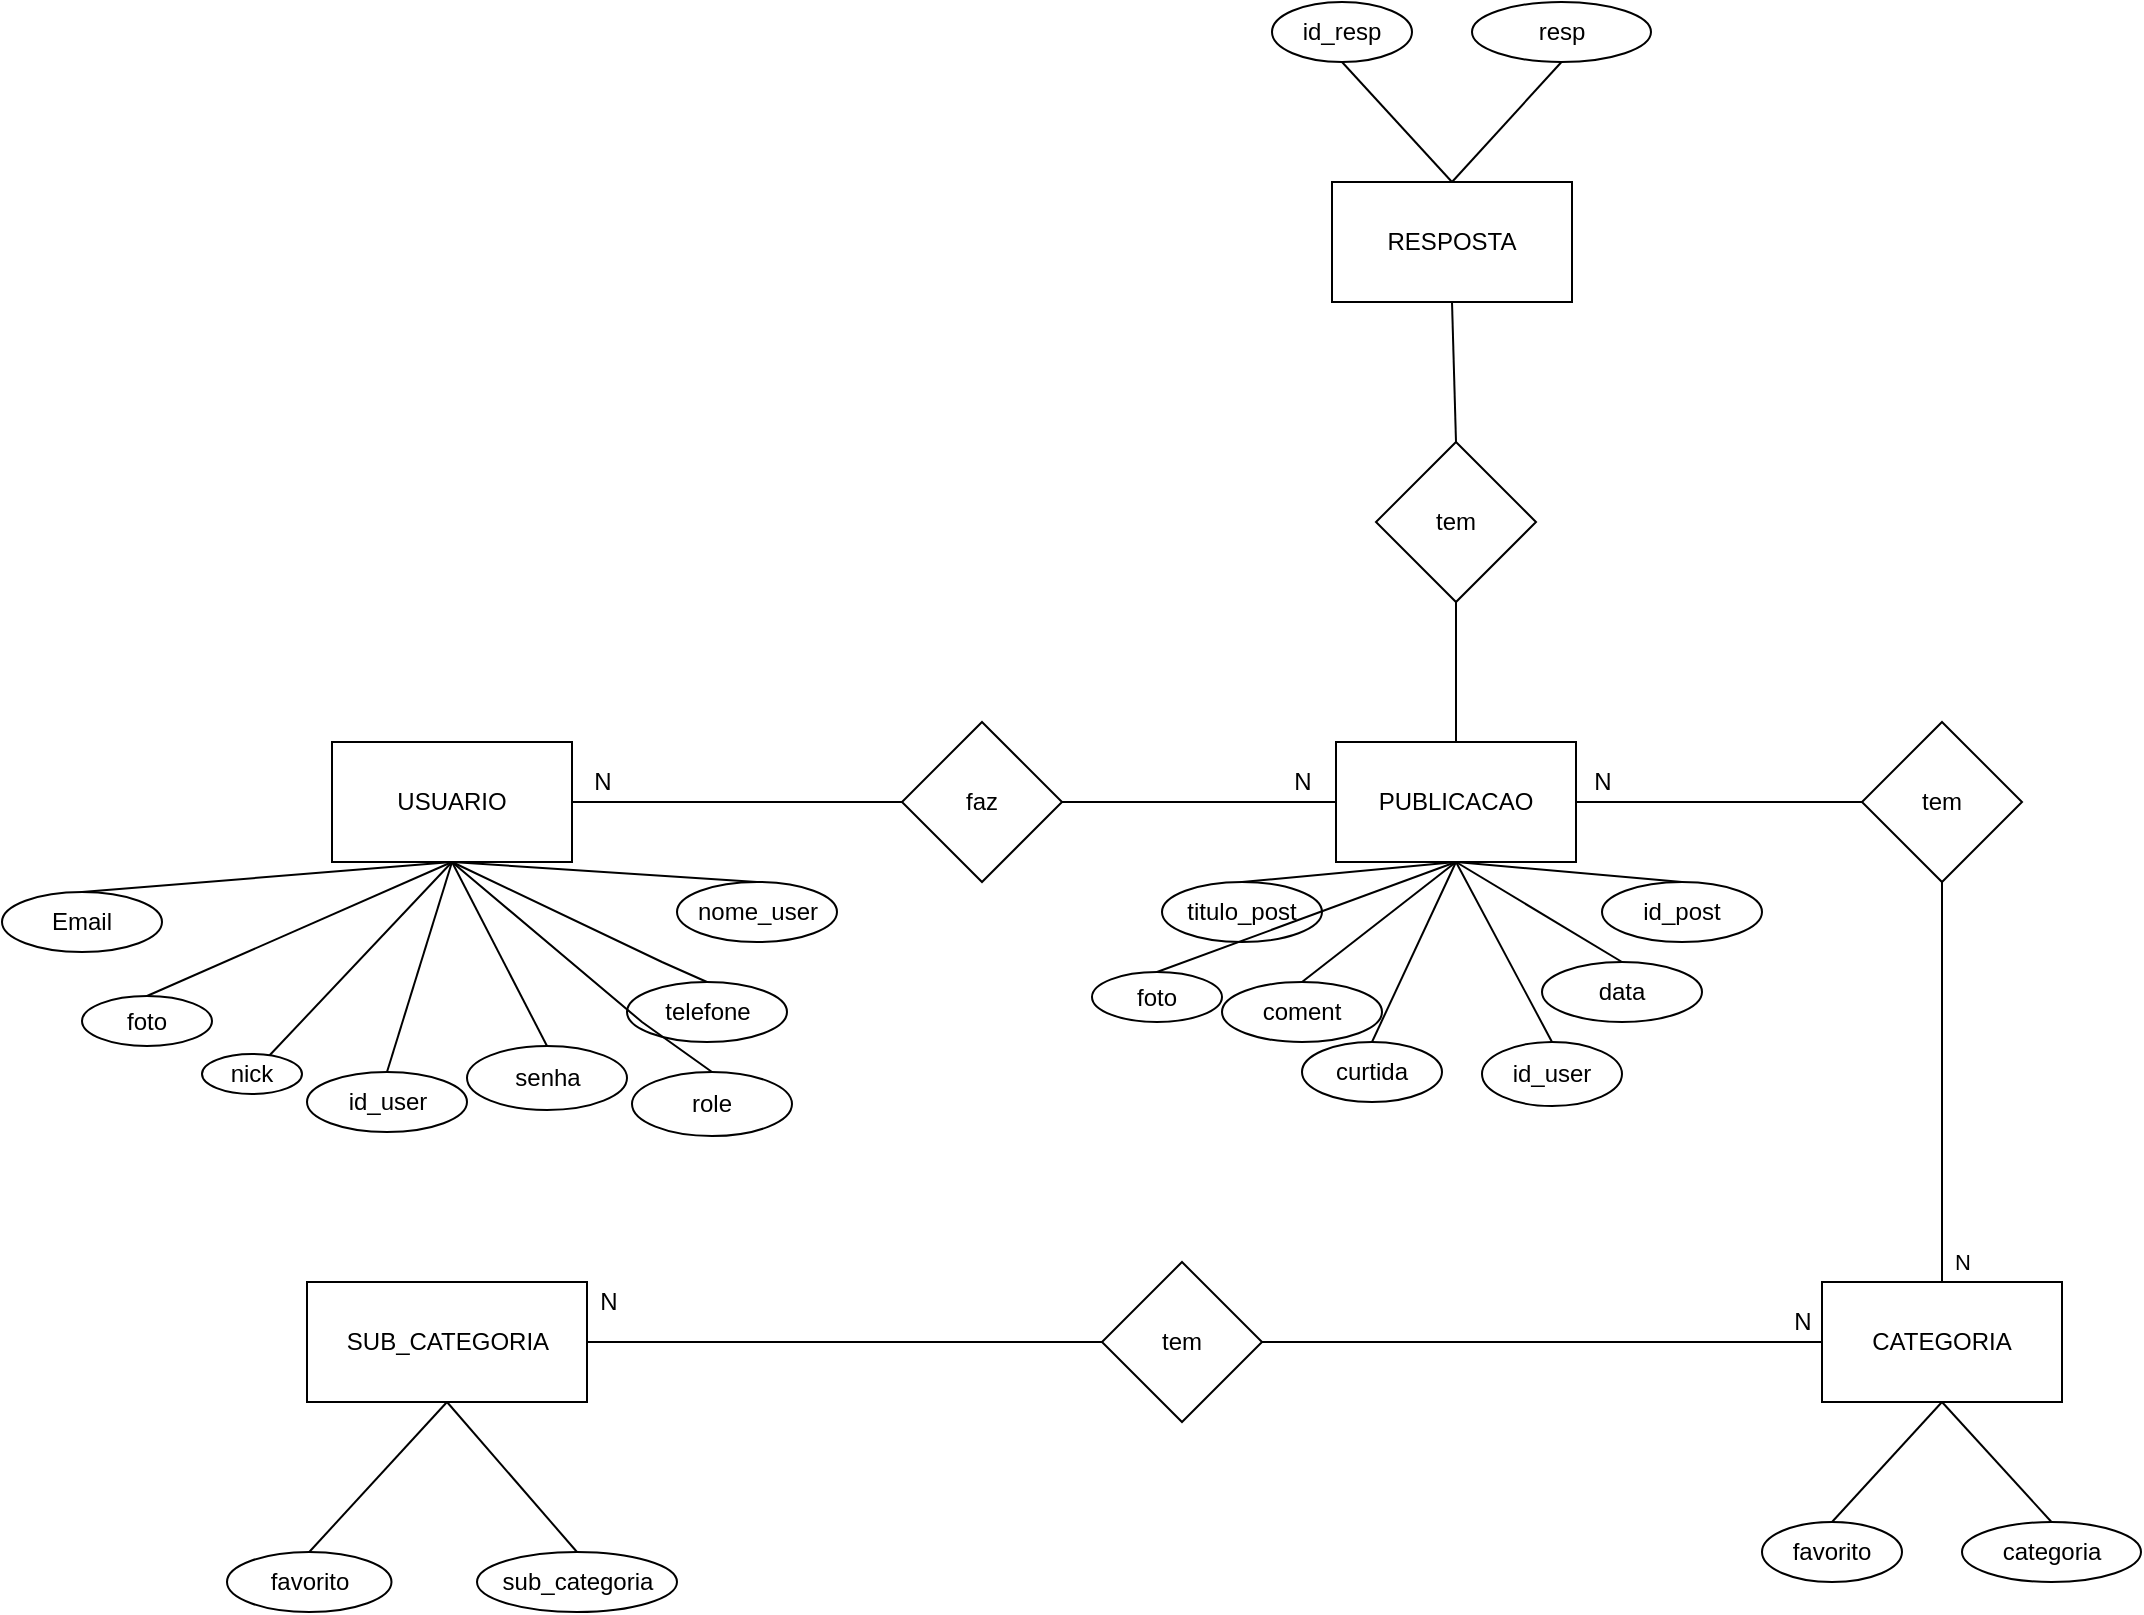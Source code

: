 <mxfile version="20.2.3" type="device"><diagram id="fcnb_KGud9U7XcYiGAUT" name="Página-1"><mxGraphModel dx="3098" dy="2349" grid="1" gridSize="10" guides="1" tooltips="1" connect="1" arrows="1" fold="1" page="1" pageScale="1" pageWidth="827" pageHeight="1169" math="0" shadow="0"><root><mxCell id="0"/><mxCell id="1" parent="0"/><mxCell id="Ke-Y_hM75w6XT5huxbJl-28" value="USUARIO" style="rounded=0;whiteSpace=wrap;html=1;" parent="1" vertex="1"><mxGeometry x="75" y="50" width="120" height="60" as="geometry"/></mxCell><mxCell id="Ke-Y_hM75w6XT5huxbJl-31" value="&lt;div&gt;id_user&lt;/div&gt;" style="ellipse;whiteSpace=wrap;html=1;" parent="1" vertex="1"><mxGeometry x="62.5" y="215" width="80" height="30" as="geometry"/></mxCell><mxCell id="Ke-Y_hM75w6XT5huxbJl-32" value="&lt;div&gt;&lt;div&gt;&lt;div&gt;&lt;font&gt;nome_user&lt;/font&gt;&lt;br&gt;&lt;/div&gt;&lt;/div&gt;&lt;/div&gt;" style="ellipse;whiteSpace=wrap;html=1;" parent="1" vertex="1"><mxGeometry x="247.5" y="120" width="80" height="30" as="geometry"/></mxCell><mxCell id="Ke-Y_hM75w6XT5huxbJl-33" value="&lt;div&gt;&lt;div&gt;coment&lt;/div&gt;&lt;/div&gt;" style="ellipse;whiteSpace=wrap;html=1;" parent="1" vertex="1"><mxGeometry x="520" y="170" width="80" height="30" as="geometry"/></mxCell><mxCell id="Ke-Y_hM75w6XT5huxbJl-34" value="&lt;div&gt;&lt;div&gt;id_post&lt;/div&gt;&lt;/div&gt;" style="ellipse;whiteSpace=wrap;html=1;" parent="1" vertex="1"><mxGeometry x="710" y="120" width="80" height="30" as="geometry"/></mxCell><mxCell id="Ke-Y_hM75w6XT5huxbJl-43" value="&lt;div&gt;&lt;div&gt;Email&lt;/div&gt;&lt;/div&gt;" style="ellipse;whiteSpace=wrap;html=1;" parent="1" vertex="1"><mxGeometry x="-90" y="125" width="80" height="30" as="geometry"/></mxCell><mxCell id="Ke-Y_hM75w6XT5huxbJl-44" value="&lt;div&gt;&lt;div&gt;telefone&lt;/div&gt;&lt;/div&gt;" style="ellipse;whiteSpace=wrap;html=1;" parent="1" vertex="1"><mxGeometry x="222.5" y="170" width="80" height="30" as="geometry"/></mxCell><mxCell id="Ke-Y_hM75w6XT5huxbJl-45" value="&lt;div&gt;&lt;div&gt;senha&lt;/div&gt;&lt;/div&gt;" style="ellipse;whiteSpace=wrap;html=1;" parent="1" vertex="1"><mxGeometry x="142.5" y="202" width="80" height="32" as="geometry"/></mxCell><mxCell id="Ke-Y_hM75w6XT5huxbJl-46" value="&lt;div&gt;&lt;div&gt;&lt;div&gt;&lt;font&gt;titulo_post&lt;/font&gt;&lt;br&gt;&lt;/div&gt;&lt;/div&gt;&lt;/div&gt;" style="ellipse;whiteSpace=wrap;html=1;" parent="1" vertex="1"><mxGeometry x="490" y="120" width="80" height="30" as="geometry"/></mxCell><mxCell id="Ke-Y_hM75w6XT5huxbJl-47" value="&lt;div&gt;&lt;div&gt;data&lt;/div&gt;&lt;/div&gt;" style="ellipse;whiteSpace=wrap;html=1;" parent="1" vertex="1"><mxGeometry x="680" y="160" width="80" height="30" as="geometry"/></mxCell><mxCell id="Ke-Y_hM75w6XT5huxbJl-48" value="&lt;div&gt;&lt;div&gt;curtida&lt;/div&gt;&lt;/div&gt;" style="ellipse;whiteSpace=wrap;html=1;" parent="1" vertex="1"><mxGeometry x="560" y="200" width="70" height="30" as="geometry"/></mxCell><mxCell id="RFdjRmZcdAP7yZHZyPxT-1" value="faz" style="rhombus;whiteSpace=wrap;html=1;" parent="1" vertex="1"><mxGeometry x="360" y="40" width="80" height="80" as="geometry"/></mxCell><mxCell id="RFdjRmZcdAP7yZHZyPxT-2" value="" style="endArrow=none;html=1;rounded=0;exitX=1;exitY=0.5;exitDx=0;exitDy=0;entryX=0;entryY=0.5;entryDx=0;entryDy=0;" parent="1" source="Ke-Y_hM75w6XT5huxbJl-28" target="RFdjRmZcdAP7yZHZyPxT-1" edge="1"><mxGeometry width="50" height="50" relative="1" as="geometry"><mxPoint x="395" y="98" as="sourcePoint"/><mxPoint x="445" y="48" as="targetPoint"/></mxGeometry></mxCell><mxCell id="RFdjRmZcdAP7yZHZyPxT-3" value="" style="endArrow=none;html=1;rounded=0;exitX=1;exitY=0.5;exitDx=0;exitDy=0;entryX=0;entryY=0.5;entryDx=0;entryDy=0;" parent="1" source="RFdjRmZcdAP7yZHZyPxT-1" target="RFdjRmZcdAP7yZHZyPxT-18" edge="1"><mxGeometry width="50" height="50" relative="1" as="geometry"><mxPoint x="205" y="90" as="sourcePoint"/><mxPoint x="550" y="70" as="targetPoint"/><Array as="points"><mxPoint x="490" y="80"/></Array></mxGeometry></mxCell><mxCell id="RFdjRmZcdAP7yZHZyPxT-4" value="" style="endArrow=none;html=1;rounded=0;entryX=0.5;entryY=0;entryDx=0;entryDy=0;" parent="1" target="Ke-Y_hM75w6XT5huxbJl-31" edge="1"><mxGeometry width="50" height="50" relative="1" as="geometry"><mxPoint x="135" y="110" as="sourcePoint"/><mxPoint x="335" y="90" as="targetPoint"/></mxGeometry></mxCell><mxCell id="RFdjRmZcdAP7yZHZyPxT-5" value="" style="endArrow=none;html=1;rounded=0;exitX=0.5;exitY=1;exitDx=0;exitDy=0;entryX=0.5;entryY=0;entryDx=0;entryDy=0;" parent="1" source="Ke-Y_hM75w6XT5huxbJl-28" target="Ke-Y_hM75w6XT5huxbJl-32" edge="1"><mxGeometry width="50" height="50" relative="1" as="geometry"><mxPoint x="145" y="120" as="sourcePoint"/><mxPoint x="60" y="148" as="targetPoint"/></mxGeometry></mxCell><mxCell id="RFdjRmZcdAP7yZHZyPxT-6" value="" style="endArrow=none;html=1;rounded=0;entryX=0.5;entryY=0;entryDx=0;entryDy=0;exitX=0.5;exitY=1;exitDx=0;exitDy=0;" parent="1" source="Ke-Y_hM75w6XT5huxbJl-28" target="Ke-Y_hM75w6XT5huxbJl-43" edge="1"><mxGeometry width="50" height="50" relative="1" as="geometry"><mxPoint x="130" y="120" as="sourcePoint"/><mxPoint x="70" y="158" as="targetPoint"/></mxGeometry></mxCell><mxCell id="RFdjRmZcdAP7yZHZyPxT-7" value="" style="endArrow=none;html=1;rounded=0;exitX=0.5;exitY=0;exitDx=0;exitDy=0;entryX=0.5;entryY=1;entryDx=0;entryDy=0;" parent="1" source="Ke-Y_hM75w6XT5huxbJl-45" target="Ke-Y_hM75w6XT5huxbJl-28" edge="1"><mxGeometry width="50" height="50" relative="1" as="geometry"><mxPoint x="165" y="140" as="sourcePoint"/><mxPoint x="80" y="168" as="targetPoint"/></mxGeometry></mxCell><mxCell id="RFdjRmZcdAP7yZHZyPxT-8" value="" style="endArrow=none;html=1;rounded=0;exitX=0.5;exitY=0;exitDx=0;exitDy=0;entryX=0.5;entryY=1;entryDx=0;entryDy=0;" parent="1" source="Ke-Y_hM75w6XT5huxbJl-44" target="Ke-Y_hM75w6XT5huxbJl-28" edge="1"><mxGeometry width="50" height="50" relative="1" as="geometry"><mxPoint x="175" y="150" as="sourcePoint"/><mxPoint x="90" y="178" as="targetPoint"/><Array as="points"><mxPoint x="240" y="160"/></Array></mxGeometry></mxCell><mxCell id="RFdjRmZcdAP7yZHZyPxT-9" value="" style="endArrow=none;html=1;rounded=0;exitX=0.5;exitY=0;exitDx=0;exitDy=0;entryX=0.5;entryY=1;entryDx=0;entryDy=0;" parent="1" source="Ke-Y_hM75w6XT5huxbJl-46" edge="1"><mxGeometry width="50" height="50" relative="1" as="geometry"><mxPoint x="551" y="130" as="sourcePoint"/><mxPoint x="637" y="110" as="targetPoint"/></mxGeometry></mxCell><mxCell id="RFdjRmZcdAP7yZHZyPxT-10" value="" style="endArrow=none;html=1;rounded=0;exitX=0.5;exitY=1;exitDx=0;exitDy=0;entryX=0.5;entryY=0;entryDx=0;entryDy=0;" parent="1" target="Ke-Y_hM75w6XT5huxbJl-48" edge="1"><mxGeometry width="50" height="50" relative="1" as="geometry"><mxPoint x="637" y="110" as="sourcePoint"/><mxPoint x="647" y="120" as="targetPoint"/></mxGeometry></mxCell><mxCell id="RFdjRmZcdAP7yZHZyPxT-11" value="" style="endArrow=none;html=1;rounded=0;exitX=0.5;exitY=0;exitDx=0;exitDy=0;entryX=0.5;entryY=1;entryDx=0;entryDy=0;" parent="1" source="Ke-Y_hM75w6XT5huxbJl-33" edge="1"><mxGeometry width="50" height="50" relative="1" as="geometry"><mxPoint x="595" y="158" as="sourcePoint"/><mxPoint x="637" y="110" as="targetPoint"/></mxGeometry></mxCell><mxCell id="RFdjRmZcdAP7yZHZyPxT-12" value="" style="endArrow=none;html=1;rounded=0;exitX=0.5;exitY=1;exitDx=0;exitDy=0;entryX=0.5;entryY=0;entryDx=0;entryDy=0;" parent="1" target="Ke-Y_hM75w6XT5huxbJl-47" edge="1"><mxGeometry width="50" height="50" relative="1" as="geometry"><mxPoint x="637" y="110" as="sourcePoint"/><mxPoint x="667" y="140" as="targetPoint"/></mxGeometry></mxCell><mxCell id="RFdjRmZcdAP7yZHZyPxT-13" value="" style="endArrow=none;html=1;rounded=0;exitX=0.5;exitY=1;exitDx=0;exitDy=0;entryX=0.5;entryY=0;entryDx=0;entryDy=0;" parent="1" target="Ke-Y_hM75w6XT5huxbJl-34" edge="1"><mxGeometry width="50" height="50" relative="1" as="geometry"><mxPoint x="637" y="110" as="sourcePoint"/><mxPoint x="677" y="150" as="targetPoint"/></mxGeometry></mxCell><mxCell id="RFdjRmZcdAP7yZHZyPxT-15" style="edgeStyle=orthogonalEdgeStyle;rounded=0;orthogonalLoop=1;jettySize=auto;html=1;exitX=0.5;exitY=1;exitDx=0;exitDy=0;" parent="1" source="Ke-Y_hM75w6XT5huxbJl-48" target="Ke-Y_hM75w6XT5huxbJl-48" edge="1"><mxGeometry relative="1" as="geometry"/></mxCell><mxCell id="RFdjRmZcdAP7yZHZyPxT-16" value="&lt;div&gt;&lt;div&gt;id_user&lt;/div&gt;&lt;/div&gt;" style="ellipse;whiteSpace=wrap;html=1;" parent="1" vertex="1"><mxGeometry x="650" y="200" width="70" height="32" as="geometry"/></mxCell><mxCell id="RFdjRmZcdAP7yZHZyPxT-17" value="" style="endArrow=none;html=1;rounded=0;entryX=0.5;entryY=0;entryDx=0;entryDy=0;exitX=0.5;exitY=1;exitDx=0;exitDy=0;" parent="1" target="RFdjRmZcdAP7yZHZyPxT-16" edge="1"><mxGeometry width="50" height="50" relative="1" as="geometry"><mxPoint x="637" y="110" as="sourcePoint"/><mxPoint x="610" y="220" as="targetPoint"/></mxGeometry></mxCell><mxCell id="RFdjRmZcdAP7yZHZyPxT-18" value="PUBLICACAO" style="rounded=0;whiteSpace=wrap;html=1;" parent="1" vertex="1"><mxGeometry x="577" y="50" width="120" height="60" as="geometry"/></mxCell><mxCell id="RFdjRmZcdAP7yZHZyPxT-23" value="N" style="text;html=1;align=center;verticalAlign=middle;resizable=0;points=[];autosize=1;strokeColor=none;fillColor=none;" parent="1" vertex="1"><mxGeometry x="195" y="55" width="30" height="30" as="geometry"/></mxCell><mxCell id="RFdjRmZcdAP7yZHZyPxT-24" value="N" style="text;html=1;align=center;verticalAlign=middle;resizable=0;points=[];autosize=1;strokeColor=none;fillColor=none;" parent="1" vertex="1"><mxGeometry x="545" y="55" width="30" height="30" as="geometry"/></mxCell><mxCell id="RFdjRmZcdAP7yZHZyPxT-25" value="tem" style="rhombus;whiteSpace=wrap;html=1;" parent="1" vertex="1"><mxGeometry x="840" y="40" width="80" height="80" as="geometry"/></mxCell><mxCell id="RFdjRmZcdAP7yZHZyPxT-26" value="" style="endArrow=none;html=1;rounded=0;exitX=1;exitY=0.5;exitDx=0;exitDy=0;entryX=0;entryY=0.5;entryDx=0;entryDy=0;" parent="1" source="RFdjRmZcdAP7yZHZyPxT-18" target="RFdjRmZcdAP7yZHZyPxT-25" edge="1"><mxGeometry width="50" height="50" relative="1" as="geometry"><mxPoint x="415" y="90" as="sourcePoint"/><mxPoint x="587" y="90" as="targetPoint"/></mxGeometry></mxCell><mxCell id="RFdjRmZcdAP7yZHZyPxT-27" value="N" style="endArrow=none;html=1;rounded=0;entryX=0.5;entryY=1;entryDx=0;entryDy=0;exitX=0.5;exitY=0;exitDx=0;exitDy=0;" parent="1" source="RFdjRmZcdAP7yZHZyPxT-28" target="RFdjRmZcdAP7yZHZyPxT-25" edge="1"><mxGeometry x="-0.9" y="-10" width="50" height="50" relative="1" as="geometry"><mxPoint x="920" y="240" as="sourcePoint"/><mxPoint x="597" y="100" as="targetPoint"/><mxPoint as="offset"/></mxGeometry></mxCell><mxCell id="RFdjRmZcdAP7yZHZyPxT-28" value="CATEGORIA" style="rounded=0;whiteSpace=wrap;html=1;" parent="1" vertex="1"><mxGeometry x="820" y="320" width="120" height="60" as="geometry"/></mxCell><mxCell id="RFdjRmZcdAP7yZHZyPxT-34" value="N" style="text;html=1;align=center;verticalAlign=middle;resizable=0;points=[];autosize=1;strokeColor=none;fillColor=none;" parent="1" vertex="1"><mxGeometry x="695" y="55" width="30" height="30" as="geometry"/></mxCell><mxCell id="RFdjRmZcdAP7yZHZyPxT-35" style="edgeStyle=orthogonalEdgeStyle;rounded=0;orthogonalLoop=1;jettySize=auto;html=1;exitX=0.5;exitY=1;exitDx=0;exitDy=0;" parent="1" source="Ke-Y_hM75w6XT5huxbJl-48" target="Ke-Y_hM75w6XT5huxbJl-48" edge="1"><mxGeometry relative="1" as="geometry"/></mxCell><mxCell id="RFdjRmZcdAP7yZHZyPxT-37" value="SUB_CATEGORIA" style="rounded=0;whiteSpace=wrap;html=1;" parent="1" vertex="1"><mxGeometry x="62.5" y="320" width="140" height="60" as="geometry"/></mxCell><mxCell id="RFdjRmZcdAP7yZHZyPxT-38" value="sub_categoria" style="ellipse;whiteSpace=wrap;html=1;" parent="1" vertex="1"><mxGeometry x="147.5" y="455" width="100" height="30" as="geometry"/></mxCell><mxCell id="RFdjRmZcdAP7yZHZyPxT-39" value="" style="endArrow=none;html=1;rounded=0;entryX=0.5;entryY=0;entryDx=0;entryDy=0;exitX=0.5;exitY=1;exitDx=0;exitDy=0;" parent="1" source="RFdjRmZcdAP7yZHZyPxT-37" target="RFdjRmZcdAP7yZHZyPxT-38" edge="1"><mxGeometry width="50" height="50" relative="1" as="geometry"><mxPoint x="1164.75" y="350" as="sourcePoint"/><mxPoint x="884.75" y="350.0" as="targetPoint"/></mxGeometry></mxCell><mxCell id="RFdjRmZcdAP7yZHZyPxT-40" value="" style="endArrow=none;html=1;rounded=0;entryX=0;entryY=0.5;entryDx=0;entryDy=0;exitX=0;exitY=0.5;exitDx=0;exitDy=0;" parent="1" source="RFdjRmZcdAP7yZHZyPxT-41" target="RFdjRmZcdAP7yZHZyPxT-28" edge="1"><mxGeometry width="50" height="50" relative="1" as="geometry"><mxPoint x="1070" y="350" as="sourcePoint"/><mxPoint x="740" y="360.0" as="targetPoint"/></mxGeometry></mxCell><mxCell id="RFdjRmZcdAP7yZHZyPxT-41" value="tem" style="rhombus;whiteSpace=wrap;html=1;" parent="1" vertex="1"><mxGeometry x="460" y="310" width="80" height="80" as="geometry"/></mxCell><mxCell id="RFdjRmZcdAP7yZHZyPxT-42" value="" style="endArrow=none;html=1;rounded=0;entryX=0;entryY=0.5;entryDx=0;entryDy=0;exitX=1;exitY=0.5;exitDx=0;exitDy=0;" parent="1" source="RFdjRmZcdAP7yZHZyPxT-37" target="RFdjRmZcdAP7yZHZyPxT-41" edge="1"><mxGeometry width="50" height="50" relative="1" as="geometry"><mxPoint x="510" y="350" as="sourcePoint"/><mxPoint x="610" y="360" as="targetPoint"/></mxGeometry></mxCell><mxCell id="RFdjRmZcdAP7yZHZyPxT-71" value="categoria" style="ellipse;whiteSpace=wrap;html=1;" parent="1" vertex="1"><mxGeometry x="890" y="440" width="89.5" height="30" as="geometry"/></mxCell><mxCell id="RFdjRmZcdAP7yZHZyPxT-73" value="" style="endArrow=none;html=1;rounded=0;entryX=0.5;entryY=1;entryDx=0;entryDy=0;exitX=0.5;exitY=0;exitDx=0;exitDy=0;" parent="1" source="RFdjRmZcdAP7yZHZyPxT-71" target="RFdjRmZcdAP7yZHZyPxT-28" edge="1"><mxGeometry width="50" height="50" relative="1" as="geometry"><mxPoint x="960" y="390.0" as="sourcePoint"/><mxPoint x="960" y="430" as="targetPoint"/></mxGeometry></mxCell><mxCell id="RFdjRmZcdAP7yZHZyPxT-74" value="foto" style="ellipse;whiteSpace=wrap;html=1;" parent="1" vertex="1"><mxGeometry x="-50" y="177" width="65" height="25" as="geometry"/></mxCell><mxCell id="RFdjRmZcdAP7yZHZyPxT-75" value="foto" style="ellipse;whiteSpace=wrap;html=1;" parent="1" vertex="1"><mxGeometry x="455" y="165" width="65" height="25" as="geometry"/></mxCell><mxCell id="RFdjRmZcdAP7yZHZyPxT-78" value="" style="endArrow=none;html=1;rounded=0;exitX=0.5;exitY=1;exitDx=0;exitDy=0;entryX=0.5;entryY=0;entryDx=0;entryDy=0;" parent="1" source="Ke-Y_hM75w6XT5huxbJl-28" target="RFdjRmZcdAP7yZHZyPxT-74" edge="1"><mxGeometry width="50" height="50" relative="1" as="geometry"><mxPoint x="657" y="130" as="sourcePoint"/><mxPoint x="625" y="220" as="targetPoint"/></mxGeometry></mxCell><mxCell id="RFdjRmZcdAP7yZHZyPxT-80" value="" style="endArrow=none;html=1;rounded=0;exitX=0.5;exitY=0;exitDx=0;exitDy=0;entryX=0.5;entryY=1;entryDx=0;entryDy=0;" parent="1" source="RFdjRmZcdAP7yZHZyPxT-75" target="RFdjRmZcdAP7yZHZyPxT-18" edge="1"><mxGeometry width="50" height="50" relative="1" as="geometry"><mxPoint x="580" y="170" as="sourcePoint"/><mxPoint x="647" y="120" as="targetPoint"/></mxGeometry></mxCell><mxCell id="RFdjRmZcdAP7yZHZyPxT-97" value="favorito" style="ellipse;whiteSpace=wrap;html=1;" parent="1" vertex="1"><mxGeometry x="790" y="440" width="70" height="30" as="geometry"/></mxCell><mxCell id="RFdjRmZcdAP7yZHZyPxT-98" value="" style="endArrow=none;html=1;rounded=0;entryX=0.5;entryY=1;entryDx=0;entryDy=0;exitX=0.5;exitY=0;exitDx=0;exitDy=0;" parent="1" source="RFdjRmZcdAP7yZHZyPxT-97" target="RFdjRmZcdAP7yZHZyPxT-28" edge="1"><mxGeometry width="50" height="50" relative="1" as="geometry"><mxPoint x="960" y="420" as="sourcePoint"/><mxPoint x="960" y="390.0" as="targetPoint"/></mxGeometry></mxCell><mxCell id="RFdjRmZcdAP7yZHZyPxT-99" value="" style="endArrow=none;html=1;rounded=0;entryX=0.5;entryY=1;entryDx=0;entryDy=0;exitX=0.5;exitY=0;exitDx=0;exitDy=0;" parent="1" source="RFdjRmZcdAP7yZHZyPxT-100" target="RFdjRmZcdAP7yZHZyPxT-37" edge="1"><mxGeometry width="50" height="50" relative="1" as="geometry"><mxPoint x="982.5" y="460" as="sourcePoint"/><mxPoint x="672.5" y="400.0" as="targetPoint"/></mxGeometry></mxCell><mxCell id="RFdjRmZcdAP7yZHZyPxT-100" value="favorito" style="ellipse;whiteSpace=wrap;html=1;" parent="1" vertex="1"><mxGeometry x="22.5" y="455" width="82.25" height="30" as="geometry"/></mxCell><mxCell id="4bIDs1wKXMrRSFgz4COu-1" value="N" style="text;html=1;align=center;verticalAlign=middle;resizable=0;points=[];autosize=1;" parent="1" vertex="1"><mxGeometry x="202.5" y="320" width="20" height="20" as="geometry"/></mxCell><mxCell id="4bIDs1wKXMrRSFgz4COu-2" value="N" style="text;html=1;align=center;verticalAlign=middle;resizable=0;points=[];autosize=1;" parent="1" vertex="1"><mxGeometry x="800" y="330" width="20" height="20" as="geometry"/></mxCell><mxCell id="4bIDs1wKXMrRSFgz4COu-4" value="&lt;div&gt;&lt;div&gt;&lt;div&gt;&lt;font&gt;nick&lt;/font&gt;&lt;br&gt;&lt;/div&gt;&lt;/div&gt;&lt;/div&gt;" style="ellipse;whiteSpace=wrap;html=1;" parent="1" vertex="1"><mxGeometry x="10" y="206" width="50" height="20" as="geometry"/></mxCell><mxCell id="4bIDs1wKXMrRSFgz4COu-5" value="" style="endArrow=none;html=1;rounded=0;exitX=0.5;exitY=1;exitDx=0;exitDy=0;" parent="1" source="Ke-Y_hM75w6XT5huxbJl-28" target="4bIDs1wKXMrRSFgz4COu-4" edge="1"><mxGeometry width="50" height="50" relative="1" as="geometry"><mxPoint x="140" y="110" as="sourcePoint"/><mxPoint x="80" y="214" as="targetPoint"/></mxGeometry></mxCell><mxCell id="UFGeNKrcaw4g2g88uTGm-1" value="role" style="ellipse;whiteSpace=wrap;html=1;" parent="1" vertex="1"><mxGeometry x="225" y="215" width="80" height="32" as="geometry"/></mxCell><mxCell id="UFGeNKrcaw4g2g88uTGm-3" value="" style="endArrow=none;html=1;rounded=0;exitX=0.5;exitY=0;exitDx=0;exitDy=0;entryX=0.5;entryY=1;entryDx=0;entryDy=0;" parent="1" source="UFGeNKrcaw4g2g88uTGm-1" target="Ke-Y_hM75w6XT5huxbJl-28" edge="1"><mxGeometry width="50" height="50" relative="1" as="geometry"><mxPoint x="272.5" y="180" as="sourcePoint"/><mxPoint x="145" y="120" as="targetPoint"/><Array as="points"><mxPoint x="230" y="190"/></Array></mxGeometry></mxCell><mxCell id="UFGeNKrcaw4g2g88uTGm-5" value="tem" style="rhombus;whiteSpace=wrap;html=1;" parent="1" vertex="1"><mxGeometry x="597" y="-100" width="80" height="80" as="geometry"/></mxCell><mxCell id="UFGeNKrcaw4g2g88uTGm-6" value="" style="endArrow=none;html=1;rounded=0;exitX=0.5;exitY=0;exitDx=0;exitDy=0;entryX=0.5;entryY=1;entryDx=0;entryDy=0;" parent="1" source="RFdjRmZcdAP7yZHZyPxT-18" target="UFGeNKrcaw4g2g88uTGm-5" edge="1"><mxGeometry width="50" height="50" relative="1" as="geometry"><mxPoint x="707" y="90" as="sourcePoint"/><mxPoint x="850" y="90" as="targetPoint"/></mxGeometry></mxCell><mxCell id="UFGeNKrcaw4g2g88uTGm-8" value="RESPOSTA" style="rounded=0;whiteSpace=wrap;html=1;" parent="1" vertex="1"><mxGeometry x="575" y="-230" width="120" height="60" as="geometry"/></mxCell><mxCell id="UFGeNKrcaw4g2g88uTGm-10" value="" style="endArrow=none;html=1;rounded=0;exitX=0.5;exitY=1;exitDx=0;exitDy=0;entryX=0.5;entryY=0;entryDx=0;entryDy=0;" parent="1" source="UFGeNKrcaw4g2g88uTGm-8" target="UFGeNKrcaw4g2g88uTGm-5" edge="1"><mxGeometry width="50" height="50" relative="1" as="geometry"><mxPoint x="647" y="60" as="sourcePoint"/><mxPoint x="647" y="-10" as="targetPoint"/></mxGeometry></mxCell><mxCell id="UFGeNKrcaw4g2g88uTGm-11" value="resp" style="ellipse;whiteSpace=wrap;html=1;" parent="1" vertex="1"><mxGeometry x="645" y="-320" width="89.5" height="30" as="geometry"/></mxCell><mxCell id="UFGeNKrcaw4g2g88uTGm-12" value="id_resp" style="ellipse;whiteSpace=wrap;html=1;" parent="1" vertex="1"><mxGeometry x="545" y="-320" width="70" height="30" as="geometry"/></mxCell><mxCell id="UFGeNKrcaw4g2g88uTGm-13" value="" style="endArrow=none;html=1;rounded=0;exitX=0.5;exitY=0;exitDx=0;exitDy=0;entryX=0.5;entryY=1;entryDx=0;entryDy=0;" parent="1" source="UFGeNKrcaw4g2g88uTGm-8" target="UFGeNKrcaw4g2g88uTGm-12" edge="1"><mxGeometry width="50" height="50" relative="1" as="geometry"><mxPoint x="645" y="-160" as="sourcePoint"/><mxPoint x="647" y="-90" as="targetPoint"/></mxGeometry></mxCell><mxCell id="UFGeNKrcaw4g2g88uTGm-14" value="" style="endArrow=none;html=1;rounded=0;exitX=0.5;exitY=0;exitDx=0;exitDy=0;entryX=0.5;entryY=1;entryDx=0;entryDy=0;" parent="1" source="UFGeNKrcaw4g2g88uTGm-8" target="UFGeNKrcaw4g2g88uTGm-11" edge="1"><mxGeometry width="50" height="50" relative="1" as="geometry"><mxPoint x="645" y="-220" as="sourcePoint"/><mxPoint x="590" y="-280" as="targetPoint"/></mxGeometry></mxCell></root></mxGraphModel></diagram></mxfile>